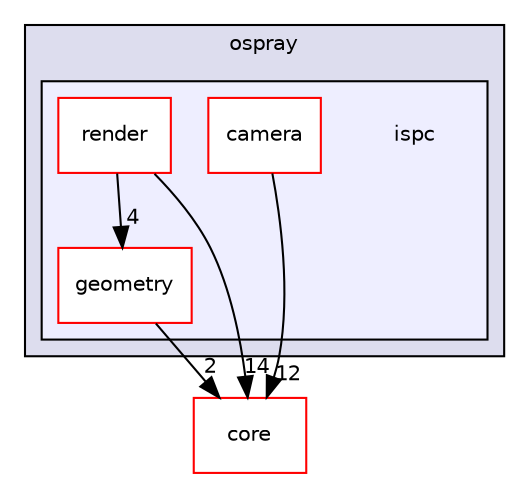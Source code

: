 digraph "platform/engines/ospray/ispc" {
  compound=true
  node [ fontsize="10", fontname="Helvetica"];
  edge [ labelfontsize="10", labelfontname="Helvetica"];
  subgraph clusterdir_f0df884ce09817da20ab1128f63a79fe {
    graph [ bgcolor="#ddddee", pencolor="black", label="ospray" fontname="Helvetica", fontsize="10", URL="dir_f0df884ce09817da20ab1128f63a79fe.html"]
  subgraph clusterdir_6dfc784f4fc06052f5a0f2da9bf54d9c {
    graph [ bgcolor="#eeeeff", pencolor="black", label="" URL="dir_6dfc784f4fc06052f5a0f2da9bf54d9c.html"];
    dir_6dfc784f4fc06052f5a0f2da9bf54d9c [shape=plaintext label="ispc"];
  dir_35132c5744fd380897f0dd5fced7bcf1 [shape=box label="camera" fillcolor="white" style="filled" color="red" URL="dir_35132c5744fd380897f0dd5fced7bcf1.html"];
  dir_dcd983c6950eb27cd4bec618fc5fcccd [shape=box label="geometry" fillcolor="white" style="filled" color="red" URL="dir_dcd983c6950eb27cd4bec618fc5fcccd.html"];
  dir_21d70d98358f1d3290c79438f1b2a00a [shape=box label="render" fillcolor="white" style="filled" color="red" URL="dir_21d70d98358f1d3290c79438f1b2a00a.html"];
  }
  }
  dir_3066efc1f4040d52e90bf8a29ab3f16b [shape=box label="core" fillcolor="white" style="filled" color="red" URL="dir_3066efc1f4040d52e90bf8a29ab3f16b.html"];
  dir_35132c5744fd380897f0dd5fced7bcf1->dir_3066efc1f4040d52e90bf8a29ab3f16b [headlabel="12", labeldistance=1.5 headhref="dir_000107_000067.html"];
  dir_dcd983c6950eb27cd4bec618fc5fcccd->dir_3066efc1f4040d52e90bf8a29ab3f16b [headlabel="2", labeldistance=1.5 headhref="dir_000102_000067.html"];
  dir_21d70d98358f1d3290c79438f1b2a00a->dir_3066efc1f4040d52e90bf8a29ab3f16b [headlabel="14", labeldistance=1.5 headhref="dir_000110_000067.html"];
  dir_21d70d98358f1d3290c79438f1b2a00a->dir_dcd983c6950eb27cd4bec618fc5fcccd [headlabel="4", labeldistance=1.5 headhref="dir_000110_000102.html"];
}

